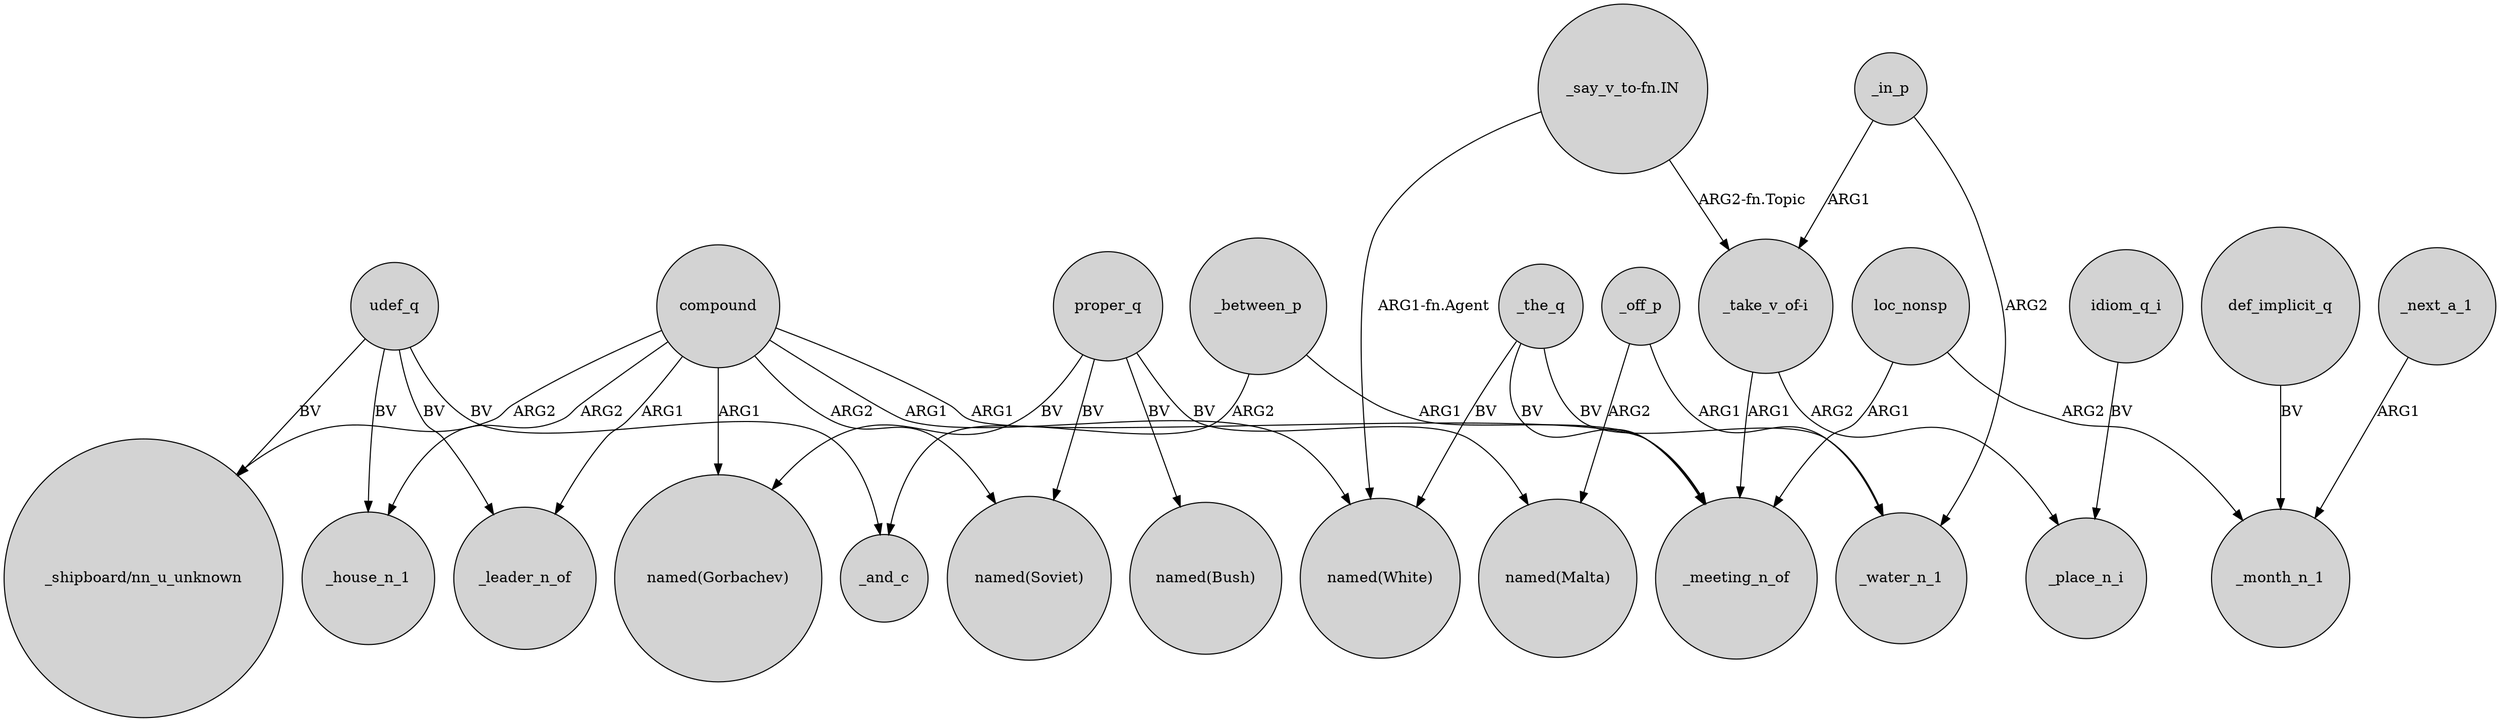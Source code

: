 digraph {
	node [shape=circle style=filled]
	udef_q -> "_shipboard/nn_u_unknown" [label=BV]
	def_implicit_q -> _month_n_1 [label=BV]
	compound -> _house_n_1 [label=ARG2]
	_the_q -> _meeting_n_of [label=BV]
	_the_q -> _water_n_1 [label=BV]
	"_say_v_to-fn.IN" -> "_take_v_of-i" [label="ARG2-fn.Topic"]
	compound -> _leader_n_of [label=ARG1]
	_in_p -> _water_n_1 [label=ARG2]
	"_take_v_of-i" -> _meeting_n_of [label=ARG1]
	compound -> "named(Gorbachev)" [label=ARG1]
	_in_p -> "_take_v_of-i" [label=ARG1]
	proper_q -> "named(Soviet)" [label=BV]
	loc_nonsp -> _meeting_n_of [label=ARG1]
	"_say_v_to-fn.IN" -> "named(White)" [label="ARG1-fn.Agent"]
	udef_q -> _house_n_1 [label=BV]
	compound -> _meeting_n_of [label=ARG1]
	idiom_q_i -> _place_n_i [label=BV]
	_the_q -> "named(White)" [label=BV]
	_between_p -> _meeting_n_of [label=ARG1]
	_off_p -> _water_n_1 [label=ARG1]
	compound -> "_shipboard/nn_u_unknown" [label=ARG2]
	_next_a_1 -> _month_n_1 [label=ARG1]
	_between_p -> _and_c [label=ARG2]
	proper_q -> "named(Bush)" [label=BV]
	compound -> "named(Soviet)" [label=ARG2]
	_off_p -> "named(Malta)" [label=ARG2]
	"_take_v_of-i" -> _place_n_i [label=ARG2]
	proper_q -> "named(Malta)" [label=BV]
	loc_nonsp -> _month_n_1 [label=ARG2]
	udef_q -> _and_c [label=BV]
	compound -> "named(White)" [label=ARG1]
	proper_q -> "named(Gorbachev)" [label=BV]
	udef_q -> _leader_n_of [label=BV]
}
